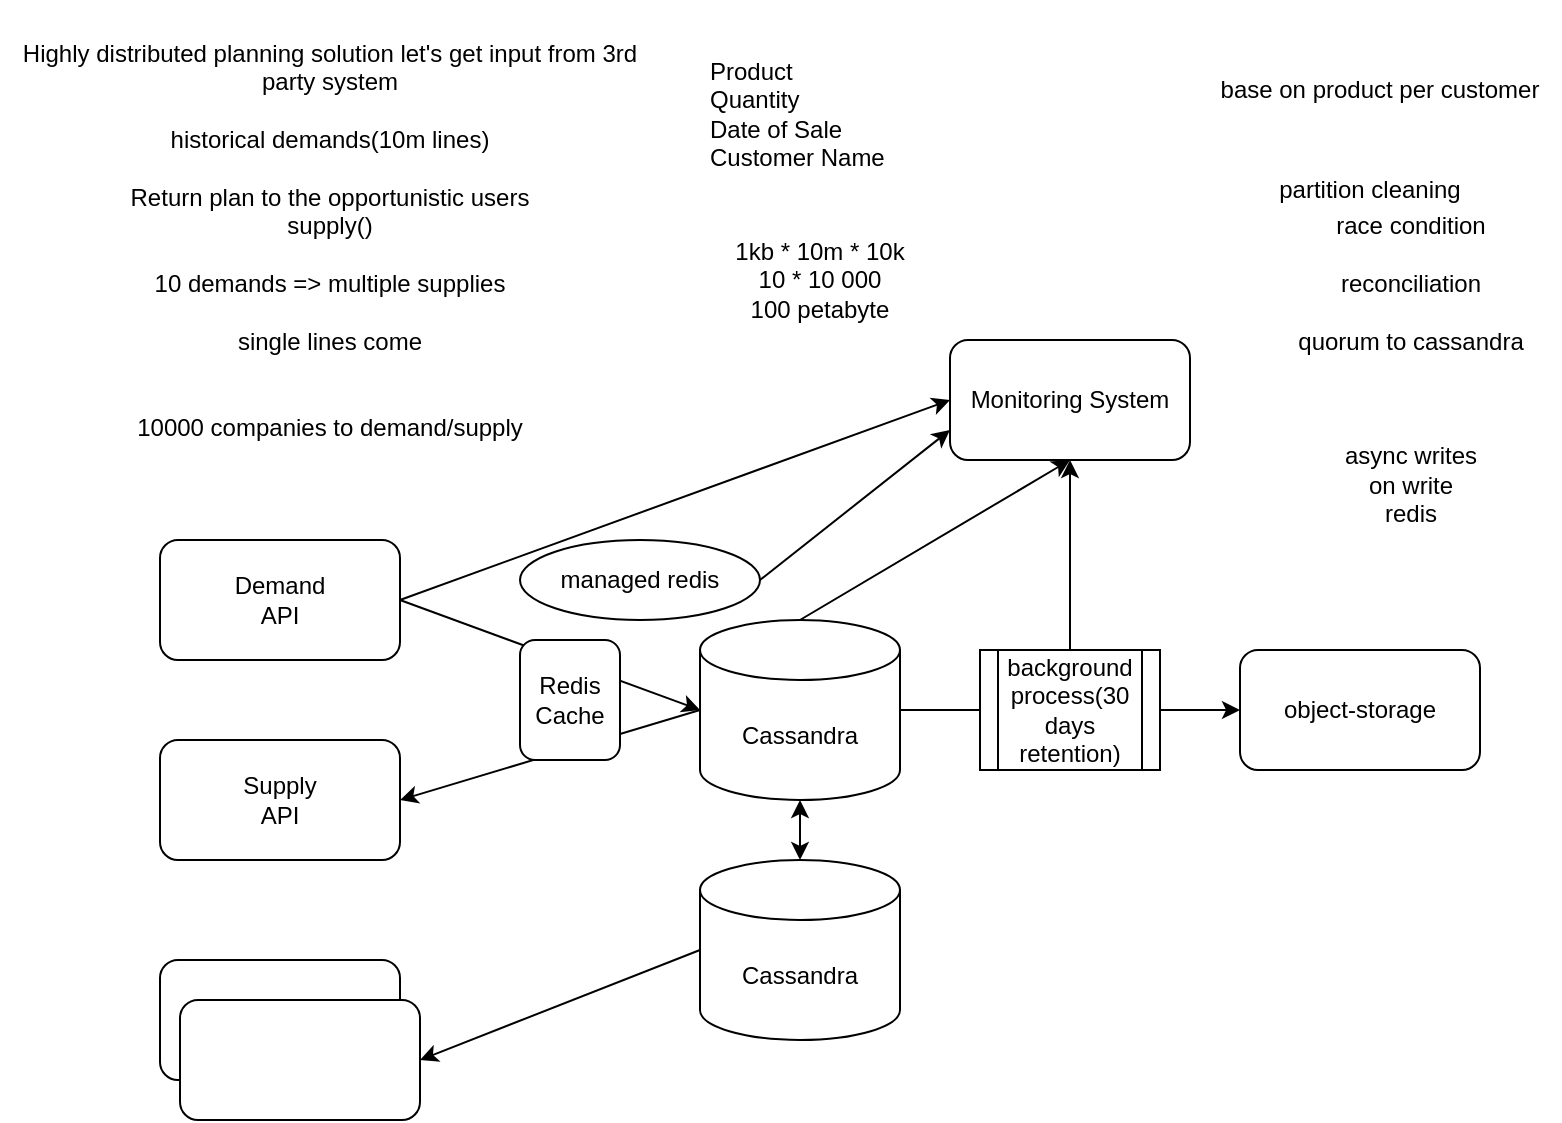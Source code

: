 <mxfile version="16.5.3" type="github">
  <diagram id="xp_RTmUdlKiue2wYIl9F" name="Page-1">
    <mxGraphModel dx="946" dy="515" grid="1" gridSize="10" guides="1" tooltips="1" connect="1" arrows="1" fold="1" page="1" pageScale="1" pageWidth="850" pageHeight="1100" math="0" shadow="0">
      <root>
        <mxCell id="0" />
        <mxCell id="1" parent="0" />
        <mxCell id="UdAvU8H2Gq9x_DnB5OPP-1" value="&lt;div&gt;Highly distributed planning solution let&#39;s get input from 3rd party system&lt;/div&gt;&lt;div&gt;&lt;br&gt;&lt;/div&gt;&lt;div&gt;historical demands(10m lines)&lt;br&gt;&lt;/div&gt;&lt;div&gt;&lt;br&gt;&lt;/div&gt;&lt;div&gt;Return plan to the opportunistic users &lt;br&gt;&lt;/div&gt;&lt;div&gt;supply()&lt;/div&gt;&lt;div&gt;&lt;br&gt;&lt;/div&gt;&lt;div&gt;10 demands =&amp;gt; multiple supplies&lt;/div&gt;&lt;div&gt;&lt;br&gt;&lt;/div&gt;&lt;div&gt;single lines come&lt;br&gt;&lt;/div&gt;&lt;div&gt;&lt;br&gt;&lt;/div&gt;&lt;div&gt;&lt;br&gt;&lt;/div&gt;&lt;div&gt;10000 companies to demand/supply&lt;br&gt;&lt;/div&gt;" style="text;html=1;strokeColor=none;fillColor=none;align=center;verticalAlign=middle;whiteSpace=wrap;rounded=0;" vertex="1" parent="1">
          <mxGeometry x="10" y="10" width="330" height="220" as="geometry" />
        </mxCell>
        <mxCell id="UdAvU8H2Gq9x_DnB5OPP-2" value="&lt;div&gt;&lt;br&gt;&lt;/div&gt;&lt;div&gt;&lt;br&gt;&lt;/div&gt;&lt;div&gt;Product&lt;/div&gt;&lt;div&gt;Quantity&lt;/div&gt;&lt;div&gt;Date of Sale&lt;/div&gt;&lt;div&gt;Customer Name&lt;br&gt;&lt;/div&gt;&lt;div&gt;&lt;br&gt;&lt;/div&gt;" style="text;html=1;strokeColor=none;fillColor=none;spacing=5;spacingTop=-20;whiteSpace=wrap;overflow=hidden;rounded=0;" vertex="1" parent="1">
          <mxGeometry x="360" y="10" width="200" height="80" as="geometry" />
        </mxCell>
        <mxCell id="UdAvU8H2Gq9x_DnB5OPP-4" value="&lt;div&gt;1kb * 10m * 10k&lt;/div&gt;&lt;div&gt;10 * 10 000&lt;/div&gt;&lt;div&gt;100 petabyte&lt;/div&gt;" style="text;html=1;strokeColor=none;fillColor=none;align=center;verticalAlign=middle;whiteSpace=wrap;rounded=0;" vertex="1" parent="1">
          <mxGeometry x="360" y="100" width="120" height="80" as="geometry" />
        </mxCell>
        <mxCell id="UdAvU8H2Gq9x_DnB5OPP-5" value="base on product per customer" style="text;html=1;strokeColor=none;fillColor=none;align=center;verticalAlign=middle;whiteSpace=wrap;rounded=0;" vertex="1" parent="1">
          <mxGeometry x="610" y="30" width="180" height="30" as="geometry" />
        </mxCell>
        <mxCell id="UdAvU8H2Gq9x_DnB5OPP-6" value="&lt;div&gt;Demand&lt;/div&gt;&lt;div&gt;API&lt;/div&gt;" style="rounded=1;whiteSpace=wrap;html=1;" vertex="1" parent="1">
          <mxGeometry x="90" y="270" width="120" height="60" as="geometry" />
        </mxCell>
        <mxCell id="UdAvU8H2Gq9x_DnB5OPP-7" value="&lt;div&gt;Supply&lt;br&gt;&lt;/div&gt;&lt;div&gt;API&lt;/div&gt;" style="rounded=1;whiteSpace=wrap;html=1;" vertex="1" parent="1">
          <mxGeometry x="90" y="370" width="120" height="60" as="geometry" />
        </mxCell>
        <mxCell id="UdAvU8H2Gq9x_DnB5OPP-13" style="edgeStyle=orthogonalEdgeStyle;rounded=0;orthogonalLoop=1;jettySize=auto;html=1;startArrow=none;" edge="1" parent="1" source="UdAvU8H2Gq9x_DnB5OPP-14" target="UdAvU8H2Gq9x_DnB5OPP-12">
          <mxGeometry relative="1" as="geometry" />
        </mxCell>
        <mxCell id="UdAvU8H2Gq9x_DnB5OPP-9" value="Cassandra" style="shape=cylinder3;whiteSpace=wrap;html=1;boundedLbl=1;backgroundOutline=1;size=15;" vertex="1" parent="1">
          <mxGeometry x="360" y="310" width="100" height="90" as="geometry" />
        </mxCell>
        <mxCell id="UdAvU8H2Gq9x_DnB5OPP-10" value="" style="endArrow=classic;html=1;rounded=0;exitX=1;exitY=0.5;exitDx=0;exitDy=0;entryX=0;entryY=0.5;entryDx=0;entryDy=0;entryPerimeter=0;" edge="1" parent="1" source="UdAvU8H2Gq9x_DnB5OPP-6" target="UdAvU8H2Gq9x_DnB5OPP-9">
          <mxGeometry width="50" height="50" relative="1" as="geometry">
            <mxPoint x="270" y="290" as="sourcePoint" />
            <mxPoint x="320" y="240" as="targetPoint" />
          </mxGeometry>
        </mxCell>
        <mxCell id="UdAvU8H2Gq9x_DnB5OPP-11" value="" style="endArrow=classic;html=1;rounded=0;entryX=1;entryY=0.5;entryDx=0;entryDy=0;exitX=0;exitY=0.5;exitDx=0;exitDy=0;exitPerimeter=0;" edge="1" parent="1" source="UdAvU8H2Gq9x_DnB5OPP-9" target="UdAvU8H2Gq9x_DnB5OPP-7">
          <mxGeometry width="50" height="50" relative="1" as="geometry">
            <mxPoint x="260" y="430" as="sourcePoint" />
            <mxPoint x="310" y="380" as="targetPoint" />
          </mxGeometry>
        </mxCell>
        <mxCell id="UdAvU8H2Gq9x_DnB5OPP-12" value="object-storage" style="rounded=1;whiteSpace=wrap;html=1;" vertex="1" parent="1">
          <mxGeometry x="630" y="325" width="120" height="60" as="geometry" />
        </mxCell>
        <mxCell id="UdAvU8H2Gq9x_DnB5OPP-14" value="background process(30 days retention)" style="shape=process;whiteSpace=wrap;html=1;backgroundOutline=1;" vertex="1" parent="1">
          <mxGeometry x="500" y="325" width="90" height="60" as="geometry" />
        </mxCell>
        <mxCell id="UdAvU8H2Gq9x_DnB5OPP-15" value="" style="edgeStyle=orthogonalEdgeStyle;rounded=0;orthogonalLoop=1;jettySize=auto;html=1;endArrow=none;" edge="1" parent="1" source="UdAvU8H2Gq9x_DnB5OPP-9" target="UdAvU8H2Gq9x_DnB5OPP-14">
          <mxGeometry relative="1" as="geometry">
            <mxPoint x="460" y="355" as="sourcePoint" />
            <mxPoint x="630" y="355" as="targetPoint" />
          </mxGeometry>
        </mxCell>
        <mxCell id="UdAvU8H2Gq9x_DnB5OPP-16" value="Monitoring System" style="rounded=1;whiteSpace=wrap;html=1;" vertex="1" parent="1">
          <mxGeometry x="485" y="170" width="120" height="60" as="geometry" />
        </mxCell>
        <mxCell id="UdAvU8H2Gq9x_DnB5OPP-17" value="" style="endArrow=classic;html=1;rounded=0;exitX=1;exitY=0.5;exitDx=0;exitDy=0;entryX=0;entryY=0.5;entryDx=0;entryDy=0;" edge="1" parent="1" source="UdAvU8H2Gq9x_DnB5OPP-6" target="UdAvU8H2Gq9x_DnB5OPP-16">
          <mxGeometry width="50" height="50" relative="1" as="geometry">
            <mxPoint x="290" y="290" as="sourcePoint" />
            <mxPoint x="340" y="240" as="targetPoint" />
          </mxGeometry>
        </mxCell>
        <mxCell id="UdAvU8H2Gq9x_DnB5OPP-18" value="" style="endArrow=classic;html=1;rounded=0;exitX=0.5;exitY=0;exitDx=0;exitDy=0;exitPerimeter=0;entryX=0.5;entryY=1;entryDx=0;entryDy=0;" edge="1" parent="1" source="UdAvU8H2Gq9x_DnB5OPP-9" target="UdAvU8H2Gq9x_DnB5OPP-16">
          <mxGeometry width="50" height="50" relative="1" as="geometry">
            <mxPoint x="450" y="300" as="sourcePoint" />
            <mxPoint x="500" y="250" as="targetPoint" />
          </mxGeometry>
        </mxCell>
        <mxCell id="UdAvU8H2Gq9x_DnB5OPP-19" value="" style="endArrow=classic;html=1;rounded=0;entryX=0.5;entryY=1;entryDx=0;entryDy=0;" edge="1" parent="1" source="UdAvU8H2Gq9x_DnB5OPP-14" target="UdAvU8H2Gq9x_DnB5OPP-16">
          <mxGeometry width="50" height="50" relative="1" as="geometry">
            <mxPoint x="420" y="320" as="sourcePoint" />
            <mxPoint x="555" y="240" as="targetPoint" />
          </mxGeometry>
        </mxCell>
        <mxCell id="UdAvU8H2Gq9x_DnB5OPP-20" value="Cassandra" style="shape=cylinder3;whiteSpace=wrap;html=1;boundedLbl=1;backgroundOutline=1;size=15;" vertex="1" parent="1">
          <mxGeometry x="360" y="430" width="100" height="90" as="geometry" />
        </mxCell>
        <mxCell id="UdAvU8H2Gq9x_DnB5OPP-21" value="" style="endArrow=classic;startArrow=classic;html=1;rounded=0;entryX=0.5;entryY=1;entryDx=0;entryDy=0;entryPerimeter=0;" edge="1" parent="1" source="UdAvU8H2Gq9x_DnB5OPP-20" target="UdAvU8H2Gq9x_DnB5OPP-9">
          <mxGeometry width="50" height="50" relative="1" as="geometry">
            <mxPoint x="530" y="490" as="sourcePoint" />
            <mxPoint x="580" y="440" as="targetPoint" />
          </mxGeometry>
        </mxCell>
        <mxCell id="UdAvU8H2Gq9x_DnB5OPP-22" value="" style="rounded=1;whiteSpace=wrap;html=1;" vertex="1" parent="1">
          <mxGeometry x="90" y="480" width="120" height="60" as="geometry" />
        </mxCell>
        <mxCell id="UdAvU8H2Gq9x_DnB5OPP-23" value="" style="rounded=1;whiteSpace=wrap;html=1;" vertex="1" parent="1">
          <mxGeometry x="100" y="500" width="120" height="60" as="geometry" />
        </mxCell>
        <mxCell id="UdAvU8H2Gq9x_DnB5OPP-24" value="" style="endArrow=classic;html=1;rounded=0;entryX=1;entryY=0.5;entryDx=0;entryDy=0;exitX=0;exitY=0.5;exitDx=0;exitDy=0;exitPerimeter=0;" edge="1" parent="1" source="UdAvU8H2Gq9x_DnB5OPP-20" target="UdAvU8H2Gq9x_DnB5OPP-23">
          <mxGeometry width="50" height="50" relative="1" as="geometry">
            <mxPoint x="280" y="520" as="sourcePoint" />
            <mxPoint x="330" y="470" as="targetPoint" />
          </mxGeometry>
        </mxCell>
        <mxCell id="UdAvU8H2Gq9x_DnB5OPP-25" value="&lt;div&gt;Redis &lt;br&gt;&lt;/div&gt;&lt;div&gt;Cache&lt;br&gt;&lt;/div&gt;" style="rounded=1;whiteSpace=wrap;html=1;" vertex="1" parent="1">
          <mxGeometry x="270" y="320" width="50" height="60" as="geometry" />
        </mxCell>
        <mxCell id="UdAvU8H2Gq9x_DnB5OPP-31" value="managed redis" style="ellipse;whiteSpace=wrap;html=1;" vertex="1" parent="1">
          <mxGeometry x="270" y="270" width="120" height="40" as="geometry" />
        </mxCell>
        <mxCell id="UdAvU8H2Gq9x_DnB5OPP-32" value="" style="endArrow=classic;html=1;rounded=0;entryX=0;entryY=0.75;entryDx=0;entryDy=0;exitX=1;exitY=0.5;exitDx=0;exitDy=0;" edge="1" parent="1" source="UdAvU8H2Gq9x_DnB5OPP-31" target="UdAvU8H2Gq9x_DnB5OPP-16">
          <mxGeometry width="50" height="50" relative="1" as="geometry">
            <mxPoint x="410" y="290" as="sourcePoint" />
            <mxPoint x="460" y="240" as="targetPoint" />
          </mxGeometry>
        </mxCell>
        <mxCell id="UdAvU8H2Gq9x_DnB5OPP-34" value="partition cleaning" style="text;html=1;strokeColor=none;fillColor=none;align=center;verticalAlign=middle;whiteSpace=wrap;rounded=0;" vertex="1" parent="1">
          <mxGeometry x="605" y="80" width="180" height="30" as="geometry" />
        </mxCell>
        <mxCell id="UdAvU8H2Gq9x_DnB5OPP-36" value="&lt;div&gt;race condition&lt;/div&gt;&lt;div&gt;&lt;br&gt;&lt;/div&gt;&lt;div&gt;reconciliation&lt;/div&gt;&lt;div&gt;&lt;br&gt;&lt;/div&gt;&lt;div&gt;quorum to cassandra&lt;br&gt;&lt;/div&gt;&lt;div&gt;&lt;br&gt;&lt;/div&gt;&lt;div&gt;&lt;br&gt;&lt;/div&gt;&lt;div&gt;&lt;br&gt;&lt;/div&gt;&lt;div&gt;async writes &lt;br&gt;&lt;/div&gt;&lt;div&gt;on write&lt;/div&gt;&lt;div&gt;redis&lt;br&gt;&lt;/div&gt;" style="text;html=1;align=center;verticalAlign=middle;resizable=0;points=[];autosize=1;strokeColor=none;fillColor=none;" vertex="1" parent="1">
          <mxGeometry x="650" y="105" width="130" height="160" as="geometry" />
        </mxCell>
      </root>
    </mxGraphModel>
  </diagram>
</mxfile>
